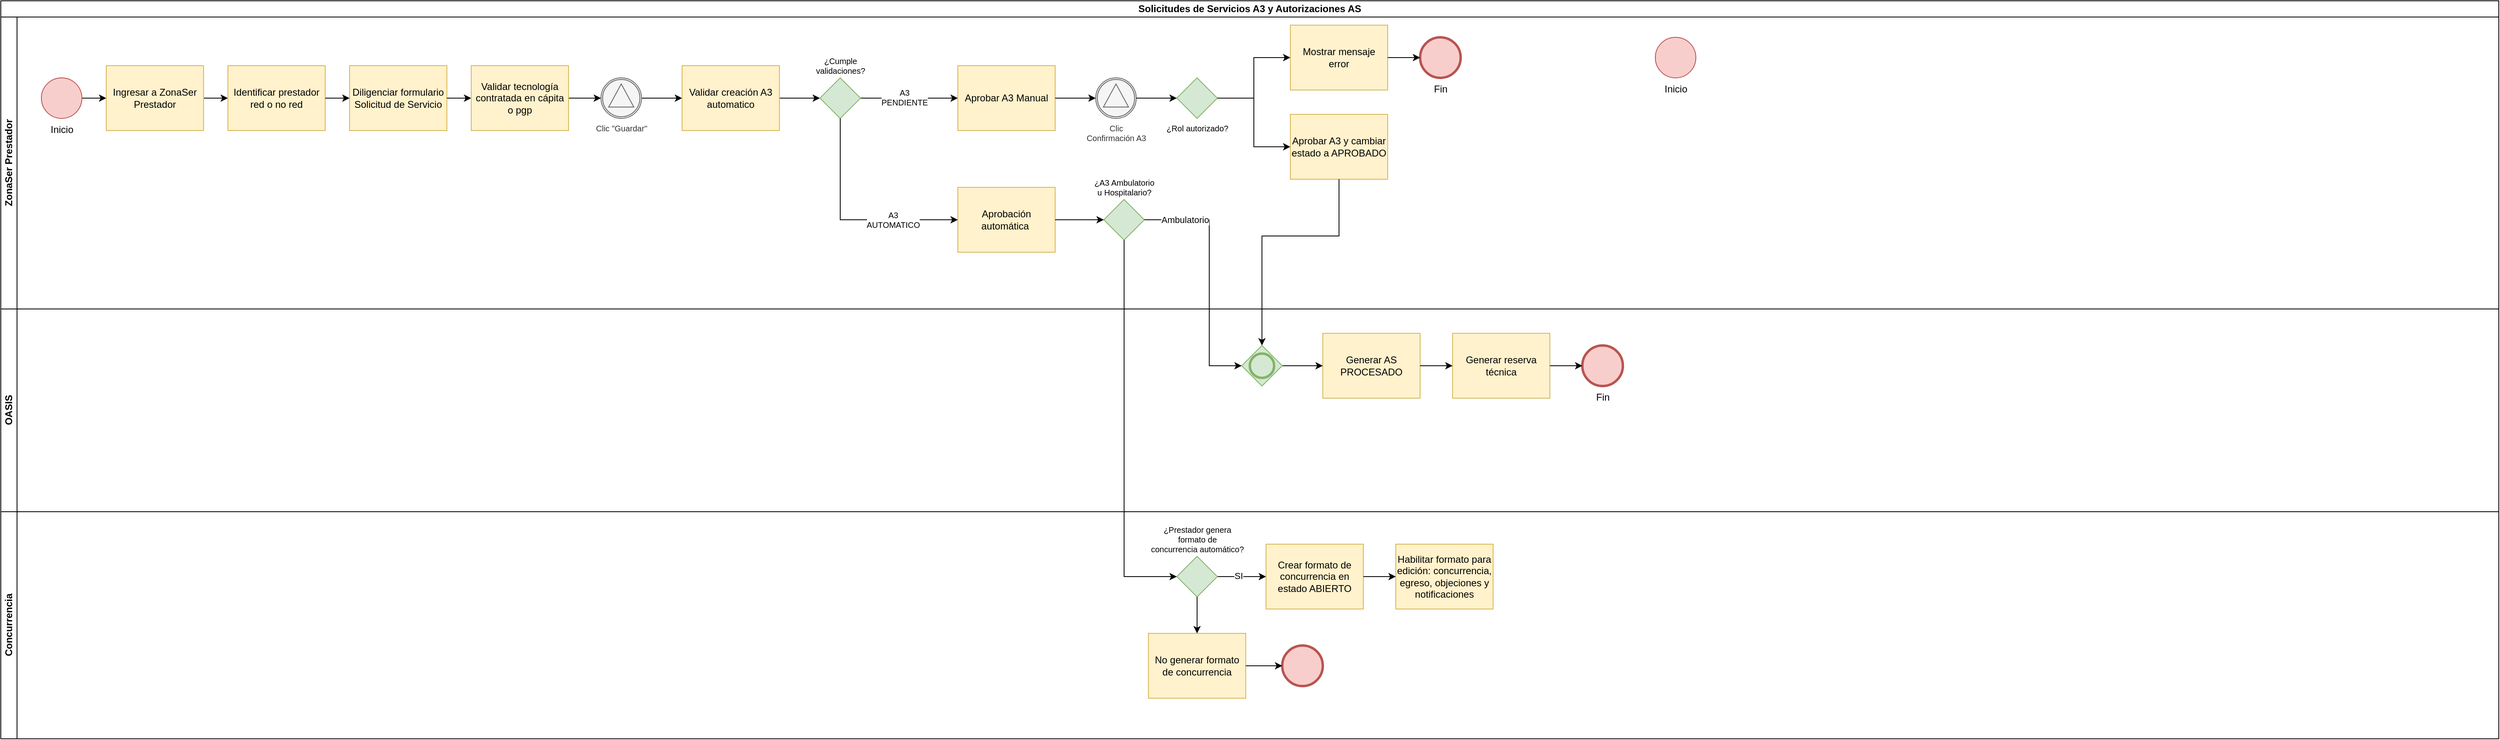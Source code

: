 <mxfile version="26.0.16">
  <diagram name="Página-1" id="qIX7veVQd1s_rR6ofYTU">
    <mxGraphModel dx="1434" dy="746" grid="1" gridSize="10" guides="1" tooltips="1" connect="1" arrows="1" fold="1" page="1" pageScale="1" pageWidth="2910" pageHeight="1030" math="0" shadow="0">
      <root>
        <mxCell id="0" />
        <mxCell id="1" parent="0" />
        <mxCell id="JW_ZT9TwwhXl2gYUWcVb-1" value="Solicitudes de Servicios A3 y Autorizaciones AS" style="swimlane;html=1;childLayout=stackLayout;resizeParent=1;resizeParentMax=0;horizontal=1;startSize=20;horizontalStack=0;whiteSpace=wrap;" vertex="1" parent="1">
          <mxGeometry x="40" y="40" width="3080" height="910" as="geometry" />
        </mxCell>
        <mxCell id="JW_ZT9TwwhXl2gYUWcVb-2" value="ZonaSer Prestador" style="swimlane;html=1;startSize=20;horizontal=0;" vertex="1" parent="JW_ZT9TwwhXl2gYUWcVb-1">
          <mxGeometry y="20" width="3080" height="360" as="geometry" />
        </mxCell>
        <mxCell id="JW_ZT9TwwhXl2gYUWcVb-7" style="edgeStyle=orthogonalEdgeStyle;rounded=0;orthogonalLoop=1;jettySize=auto;html=1;" edge="1" parent="JW_ZT9TwwhXl2gYUWcVb-2" source="JW_ZT9TwwhXl2gYUWcVb-5" target="JW_ZT9TwwhXl2gYUWcVb-6">
          <mxGeometry relative="1" as="geometry" />
        </mxCell>
        <mxCell id="JW_ZT9TwwhXl2gYUWcVb-5" value="Inicio" style="points=[[0.145,0.145,0],[0.5,0,0],[0.855,0.145,0],[1,0.5,0],[0.855,0.855,0],[0.5,1,0],[0.145,0.855,0],[0,0.5,0]];shape=mxgraph.bpmn.event;html=1;verticalLabelPosition=bottom;labelBackgroundColor=#ffffff;verticalAlign=top;align=center;perimeter=ellipsePerimeter;outlineConnect=0;aspect=fixed;outline=standard;symbol=general;fillColor=#f8cecc;strokeColor=#b85450;" vertex="1" parent="JW_ZT9TwwhXl2gYUWcVb-2">
          <mxGeometry x="50" y="75" width="50" height="50" as="geometry" />
        </mxCell>
        <mxCell id="JW_ZT9TwwhXl2gYUWcVb-8" style="edgeStyle=orthogonalEdgeStyle;rounded=0;orthogonalLoop=1;jettySize=auto;html=1;" edge="1" parent="JW_ZT9TwwhXl2gYUWcVb-2" source="JW_ZT9TwwhXl2gYUWcVb-6" target="JW_ZT9TwwhXl2gYUWcVb-9">
          <mxGeometry relative="1" as="geometry">
            <mxPoint x="290" y="100" as="targetPoint" />
          </mxGeometry>
        </mxCell>
        <mxCell id="JW_ZT9TwwhXl2gYUWcVb-6" value="Ingresar a ZonaSer Prestador" style="points=[[0.25,0,0],[0.5,0,0],[0.75,0,0],[1,0.25,0],[1,0.5,0],[1,0.75,0],[0.75,1,0],[0.5,1,0],[0.25,1,0],[0,0.75,0],[0,0.5,0],[0,0.25,0]];shape=mxgraph.bpmn.task2;whiteSpace=wrap;rectStyle=rounded;size=10;html=1;container=1;expand=0;collapsible=0;taskMarker=user;fillColor=#fff2cc;strokeColor=#d6b656;" vertex="1" parent="JW_ZT9TwwhXl2gYUWcVb-2">
          <mxGeometry x="130" y="60" width="120" height="80" as="geometry" />
        </mxCell>
        <UserObject label="Identificar prestador red o no red" link="https://app.diagrams.net/#Hkevinjporto%2FDiagramas-de-procesos%2Fmain%2FVisualizar%20servicios%20en%20ZSS%20para%20prestadores%20con%20marca%20en%20eter.drawio#%7B%22pageId%22%3A%22TRl0oPyITWr-6Asu_PwD%22%7D" linkTarget="_blank" id="JW_ZT9TwwhXl2gYUWcVb-9">
          <mxCell style="points=[[0.25,0,0],[0.5,0,0],[0.75,0,0],[1,0.25,0],[1,0.5,0],[1,0.75,0],[0.75,1,0],[0.5,1,0],[0.25,1,0],[0,0.75,0],[0,0.5,0],[0,0.25,0]];shape=mxgraph.bpmn.task2;whiteSpace=wrap;rectStyle=rounded;size=10;html=1;container=1;expand=0;collapsible=0;taskMarker=abstract;isLoopSub=1;fillColor=#fff2cc;strokeColor=#d6b656;" vertex="1" parent="JW_ZT9TwwhXl2gYUWcVb-2">
            <mxGeometry x="280" y="60" width="120" height="80" as="geometry" />
          </mxCell>
        </UserObject>
        <mxCell id="JW_ZT9TwwhXl2gYUWcVb-13" value="Diligenciar formulario Solicitud de Servicio" style="points=[[0.25,0,0],[0.5,0,0],[0.75,0,0],[1,0.25,0],[1,0.5,0],[1,0.75,0],[0.75,1,0],[0.5,1,0],[0.25,1,0],[0,0.75,0],[0,0.5,0],[0,0.25,0]];shape=mxgraph.bpmn.task2;whiteSpace=wrap;rectStyle=rounded;size=10;html=1;container=1;expand=0;collapsible=0;taskMarker=user;fillColor=#fff2cc;strokeColor=#d6b656;" vertex="1" parent="JW_ZT9TwwhXl2gYUWcVb-2">
          <mxGeometry x="430" y="60" width="120" height="80" as="geometry" />
        </mxCell>
        <mxCell id="JW_ZT9TwwhXl2gYUWcVb-10" style="edgeStyle=orthogonalEdgeStyle;rounded=0;orthogonalLoop=1;jettySize=auto;html=1;" edge="1" parent="JW_ZT9TwwhXl2gYUWcVb-2" source="JW_ZT9TwwhXl2gYUWcVb-9" target="JW_ZT9TwwhXl2gYUWcVb-13">
          <mxGeometry relative="1" as="geometry">
            <mxPoint x="430" y="100" as="targetPoint" />
          </mxGeometry>
        </mxCell>
        <mxCell id="JW_ZT9TwwhXl2gYUWcVb-14" style="edgeStyle=orthogonalEdgeStyle;rounded=0;orthogonalLoop=1;jettySize=auto;html=1;" edge="1" parent="JW_ZT9TwwhXl2gYUWcVb-2" source="JW_ZT9TwwhXl2gYUWcVb-13" target="JW_ZT9TwwhXl2gYUWcVb-16">
          <mxGeometry relative="1" as="geometry">
            <mxPoint x="580" y="100" as="targetPoint" />
          </mxGeometry>
        </mxCell>
        <mxCell id="JW_ZT9TwwhXl2gYUWcVb-18" style="edgeStyle=orthogonalEdgeStyle;rounded=0;orthogonalLoop=1;jettySize=auto;html=1;" edge="1" parent="JW_ZT9TwwhXl2gYUWcVb-2" source="JW_ZT9TwwhXl2gYUWcVb-16" target="JW_ZT9TwwhXl2gYUWcVb-17">
          <mxGeometry relative="1" as="geometry" />
        </mxCell>
        <UserObject label="Validar tecnología contratada en cápita o pgp" link="https://app.diagrams.net/#Hkevinjporto%2FDiagramas-de-procesos%2Fmain%2FValidar%20tecnologia%20contratada%20en%20capita%20o%20pgp.drawio#%7B%22pageId%22%3A%22vuPgtb5DDe-6d6AMIZnv%22%7D" id="JW_ZT9TwwhXl2gYUWcVb-16">
          <mxCell style="points=[[0.25,0,0],[0.5,0,0],[0.75,0,0],[1,0.25,0],[1,0.5,0],[1,0.75,0],[0.75,1,0],[0.5,1,0],[0.25,1,0],[0,0.75,0],[0,0.5,0],[0,0.25,0]];shape=mxgraph.bpmn.task2;whiteSpace=wrap;rectStyle=rounded;size=10;html=1;container=1;expand=0;collapsible=0;taskMarker=abstract;isLoopSub=1;fillColor=#fff2cc;strokeColor=#d6b656;" vertex="1" parent="JW_ZT9TwwhXl2gYUWcVb-2">
            <mxGeometry x="580" y="60" width="120" height="80" as="geometry" />
          </mxCell>
        </UserObject>
        <mxCell id="JW_ZT9TwwhXl2gYUWcVb-82" style="edgeStyle=orthogonalEdgeStyle;rounded=0;orthogonalLoop=1;jettySize=auto;html=1;entryX=0;entryY=0.5;entryDx=0;entryDy=0;entryPerimeter=0;" edge="1" parent="JW_ZT9TwwhXl2gYUWcVb-2" source="JW_ZT9TwwhXl2gYUWcVb-17" target="JW_ZT9TwwhXl2gYUWcVb-83">
          <mxGeometry relative="1" as="geometry">
            <mxPoint x="830" y="100" as="targetPoint" />
          </mxGeometry>
        </mxCell>
        <mxCell id="JW_ZT9TwwhXl2gYUWcVb-17" value="Clic &quot;Guardar&quot;" style="points=[[0.145,0.145,0],[0.5,0,0],[0.855,0.145,0],[1,0.5,0],[0.855,0.855,0],[0.5,1,0],[0.145,0.855,0],[0,0.5,0]];shape=mxgraph.bpmn.event;html=1;verticalLabelPosition=bottom;labelBackgroundColor=#ffffff;verticalAlign=top;align=center;perimeter=ellipsePerimeter;outlineConnect=0;aspect=fixed;outline=catching;symbol=signal;fillColor=#f5f5f5;strokeColor=#666666;fontColor=#333333;fontSize=10;" vertex="1" parent="JW_ZT9TwwhXl2gYUWcVb-2">
          <mxGeometry x="740" y="75" width="50" height="50" as="geometry" />
        </mxCell>
        <mxCell id="JW_ZT9TwwhXl2gYUWcVb-32" style="edgeStyle=orthogonalEdgeStyle;rounded=0;orthogonalLoop=1;jettySize=auto;html=1;fontSize=10;exitX=1;exitY=0.5;exitDx=0;exitDy=0;exitPerimeter=0;" edge="1" parent="JW_ZT9TwwhXl2gYUWcVb-2" source="JW_ZT9TwwhXl2gYUWcVb-84" target="JW_ZT9TwwhXl2gYUWcVb-38">
          <mxGeometry relative="1" as="geometry">
            <mxPoint x="1260" y="100" as="targetPoint" />
            <mxPoint x="1340" y="100" as="sourcePoint" />
          </mxGeometry>
        </mxCell>
        <mxCell id="JW_ZT9TwwhXl2gYUWcVb-35" value="A3&lt;br&gt;PENDIENTE" style="edgeLabel;html=1;align=center;verticalAlign=middle;resizable=0;points=[];fontSize=10;" vertex="1" connectable="0" parent="JW_ZT9TwwhXl2gYUWcVb-32">
          <mxGeometry x="-0.104" y="1" relative="1" as="geometry">
            <mxPoint as="offset" />
          </mxGeometry>
        </mxCell>
        <mxCell id="JW_ZT9TwwhXl2gYUWcVb-38" value="Aprobar A3 Manual" style="points=[[0.25,0,0],[0.5,0,0],[0.75,0,0],[1,0.25,0],[1,0.5,0],[1,0.75,0],[0.75,1,0],[0.5,1,0],[0.25,1,0],[0,0.75,0],[0,0.5,0],[0,0.25,0]];shape=mxgraph.bpmn.task2;whiteSpace=wrap;rectStyle=rounded;size=10;html=1;container=1;expand=0;collapsible=0;taskMarker=user;fillColor=#fff2cc;strokeColor=#d6b656;" vertex="1" parent="JW_ZT9TwwhXl2gYUWcVb-2">
          <mxGeometry x="1180" y="60" width="120" height="80" as="geometry" />
        </mxCell>
        <mxCell id="JW_ZT9TwwhXl2gYUWcVb-39" value="Aprobación automática&amp;nbsp;" style="points=[[0.25,0,0],[0.5,0,0],[0.75,0,0],[1,0.25,0],[1,0.5,0],[1,0.75,0],[0.75,1,0],[0.5,1,0],[0.25,1,0],[0,0.75,0],[0,0.5,0],[0,0.25,0]];shape=mxgraph.bpmn.task2;whiteSpace=wrap;rectStyle=rounded;size=10;html=1;container=1;expand=0;collapsible=0;taskMarker=script;fillColor=#fff2cc;strokeColor=#d6b656;" vertex="1" parent="JW_ZT9TwwhXl2gYUWcVb-2">
          <mxGeometry x="1180" y="210" width="120" height="80" as="geometry" />
        </mxCell>
        <mxCell id="JW_ZT9TwwhXl2gYUWcVb-41" value="Clic &lt;br&gt;Confirmación A3" style="points=[[0.145,0.145,0],[0.5,0,0],[0.855,0.145,0],[1,0.5,0],[0.855,0.855,0],[0.5,1,0],[0.145,0.855,0],[0,0.5,0]];shape=mxgraph.bpmn.event;html=1;verticalLabelPosition=bottom;labelBackgroundColor=#ffffff;verticalAlign=top;align=center;perimeter=ellipsePerimeter;outlineConnect=0;aspect=fixed;outline=catching;symbol=signal;fillColor=#f5f5f5;fontColor=#333333;strokeColor=#666666;fontSize=10;" vertex="1" parent="JW_ZT9TwwhXl2gYUWcVb-2">
          <mxGeometry x="1350" y="75" width="50" height="50" as="geometry" />
        </mxCell>
        <mxCell id="JW_ZT9TwwhXl2gYUWcVb-40" style="edgeStyle=orthogonalEdgeStyle;rounded=0;orthogonalLoop=1;jettySize=auto;html=1;" edge="1" parent="JW_ZT9TwwhXl2gYUWcVb-2" source="JW_ZT9TwwhXl2gYUWcVb-38" target="JW_ZT9TwwhXl2gYUWcVb-41">
          <mxGeometry relative="1" as="geometry">
            <mxPoint x="1470" y="100" as="targetPoint" />
          </mxGeometry>
        </mxCell>
        <mxCell id="JW_ZT9TwwhXl2gYUWcVb-43" value="¿A3 Ambulatorio &lt;br&gt;u Hospitalario?" style="points=[[0.25,0.25,0],[0.5,0,0],[0.75,0.25,0],[1,0.5,0],[0.75,0.75,0],[0.5,1,0],[0.25,0.75,0],[0,0.5,0]];shape=mxgraph.bpmn.gateway2;html=1;verticalLabelPosition=top;labelBackgroundColor=#ffffff;verticalAlign=bottom;align=center;perimeter=rhombusPerimeter;outlineConnect=0;outline=none;symbol=none;fillColor=#d5e8d4;strokeColor=#82b366;fontSize=10;labelPosition=center;" vertex="1" parent="JW_ZT9TwwhXl2gYUWcVb-2">
          <mxGeometry x="1360" y="225" width="50" height="50" as="geometry" />
        </mxCell>
        <mxCell id="JW_ZT9TwwhXl2gYUWcVb-42" style="edgeStyle=orthogonalEdgeStyle;rounded=0;orthogonalLoop=1;jettySize=auto;html=1;" edge="1" parent="JW_ZT9TwwhXl2gYUWcVb-2" source="JW_ZT9TwwhXl2gYUWcVb-39" target="JW_ZT9TwwhXl2gYUWcVb-43">
          <mxGeometry relative="1" as="geometry">
            <mxPoint x="1480" y="225" as="targetPoint" />
          </mxGeometry>
        </mxCell>
        <mxCell id="JW_ZT9TwwhXl2gYUWcVb-47" value="Mostrar mensaje error" style="points=[[0.25,0,0],[0.5,0,0],[0.75,0,0],[1,0.25,0],[1,0.5,0],[1,0.75,0],[0.75,1,0],[0.5,1,0],[0.25,1,0],[0,0.75,0],[0,0.5,0],[0,0.25,0]];shape=mxgraph.bpmn.task2;whiteSpace=wrap;rectStyle=rounded;size=10;html=1;container=1;expand=0;collapsible=0;taskMarker=send;fillColor=#fff2cc;strokeColor=#d6b656;" vertex="1" parent="JW_ZT9TwwhXl2gYUWcVb-2">
          <mxGeometry x="1590" y="10" width="120" height="80" as="geometry" />
        </mxCell>
        <mxCell id="JW_ZT9TwwhXl2gYUWcVb-50" value="Aprobar A3 y cambiar estado a APROBADO" style="points=[[0.25,0,0],[0.5,0,0],[0.75,0,0],[1,0.25,0],[1,0.5,0],[1,0.75,0],[0.75,1,0],[0.5,1,0],[0.25,1,0],[0,0.75,0],[0,0.5,0],[0,0.25,0]];shape=mxgraph.bpmn.task2;whiteSpace=wrap;rectStyle=rounded;size=10;html=1;container=1;expand=0;collapsible=0;taskMarker=script;fillColor=#fff2cc;strokeColor=#d6b656;" vertex="1" parent="JW_ZT9TwwhXl2gYUWcVb-2">
          <mxGeometry x="1590" y="120" width="120" height="80" as="geometry" />
        </mxCell>
        <mxCell id="JW_ZT9TwwhXl2gYUWcVb-49" value="Fin" style="points=[[0.145,0.145,0],[0.5,0,0],[0.855,0.145,0],[1,0.5,0],[0.855,0.855,0],[0.5,1,0],[0.145,0.855,0],[0,0.5,0]];shape=mxgraph.bpmn.event;html=1;verticalLabelPosition=bottom;labelBackgroundColor=#ffffff;verticalAlign=top;align=center;perimeter=ellipsePerimeter;outlineConnect=0;aspect=fixed;outline=end;symbol=terminate2;fillColor=#f8cecc;strokeColor=#b85450;" vertex="1" parent="JW_ZT9TwwhXl2gYUWcVb-2">
          <mxGeometry x="1750" y="25" width="50" height="50" as="geometry" />
        </mxCell>
        <mxCell id="JW_ZT9TwwhXl2gYUWcVb-48" style="edgeStyle=orthogonalEdgeStyle;rounded=0;orthogonalLoop=1;jettySize=auto;html=1;" edge="1" parent="JW_ZT9TwwhXl2gYUWcVb-2" source="JW_ZT9TwwhXl2gYUWcVb-47" target="JW_ZT9TwwhXl2gYUWcVb-49">
          <mxGeometry relative="1" as="geometry">
            <mxPoint x="1810" y="50" as="targetPoint" />
          </mxGeometry>
        </mxCell>
        <mxCell id="JW_ZT9TwwhXl2gYUWcVb-76" value="Inicio" style="points=[[0.145,0.145,0],[0.5,0,0],[0.855,0.145,0],[1,0.5,0],[0.855,0.855,0],[0.5,1,0],[0.145,0.855,0],[0,0.5,0]];shape=mxgraph.bpmn.event;html=1;verticalLabelPosition=bottom;labelBackgroundColor=#ffffff;verticalAlign=top;align=center;perimeter=ellipsePerimeter;outlineConnect=0;aspect=fixed;outline=standard;symbol=general;fillColor=#f8cecc;strokeColor=#b85450;" vertex="1" parent="JW_ZT9TwwhXl2gYUWcVb-2">
          <mxGeometry x="2040" y="25" width="50" height="50" as="geometry" />
        </mxCell>
        <mxCell id="JW_ZT9TwwhXl2gYUWcVb-45" value="¿Rol autorizado?" style="points=[[0.25,0.25,0],[0.5,0,0],[0.75,0.25,0],[1,0.5,0],[0.75,0.75,0],[0.5,1,0],[0.25,0.75,0],[0,0.5,0]];shape=mxgraph.bpmn.gateway2;html=1;verticalLabelPosition=bottom;labelBackgroundColor=#ffffff;verticalAlign=top;align=center;perimeter=rhombusPerimeter;outlineConnect=0;outline=none;symbol=none;fillColor=#d5e8d4;strokeColor=#82b366;fontSize=10;labelPosition=center;" vertex="1" parent="JW_ZT9TwwhXl2gYUWcVb-2">
          <mxGeometry x="1450" y="75" width="50" height="50" as="geometry" />
        </mxCell>
        <mxCell id="JW_ZT9TwwhXl2gYUWcVb-46" style="edgeStyle=orthogonalEdgeStyle;rounded=0;orthogonalLoop=1;jettySize=auto;html=1;" edge="1" parent="JW_ZT9TwwhXl2gYUWcVb-2" source="JW_ZT9TwwhXl2gYUWcVb-45" target="JW_ZT9TwwhXl2gYUWcVb-47">
          <mxGeometry relative="1" as="geometry">
            <mxPoint x="1670" y="40" as="targetPoint" />
          </mxGeometry>
        </mxCell>
        <mxCell id="JW_ZT9TwwhXl2gYUWcVb-44" style="edgeStyle=orthogonalEdgeStyle;rounded=0;orthogonalLoop=1;jettySize=auto;html=1;" edge="1" parent="JW_ZT9TwwhXl2gYUWcVb-2" source="JW_ZT9TwwhXl2gYUWcVb-41" target="JW_ZT9TwwhXl2gYUWcVb-45">
          <mxGeometry relative="1" as="geometry">
            <mxPoint x="1550" y="100" as="targetPoint" />
          </mxGeometry>
        </mxCell>
        <mxCell id="JW_ZT9TwwhXl2gYUWcVb-51" style="edgeStyle=orthogonalEdgeStyle;rounded=0;orthogonalLoop=1;jettySize=auto;html=1;entryX=0;entryY=0.5;entryDx=0;entryDy=0;entryPerimeter=0;" edge="1" parent="JW_ZT9TwwhXl2gYUWcVb-2" source="JW_ZT9TwwhXl2gYUWcVb-45" target="JW_ZT9TwwhXl2gYUWcVb-50">
          <mxGeometry relative="1" as="geometry" />
        </mxCell>
        <mxCell id="JW_ZT9TwwhXl2gYUWcVb-85" style="edgeStyle=orthogonalEdgeStyle;rounded=0;orthogonalLoop=1;jettySize=auto;html=1;" edge="1" parent="JW_ZT9TwwhXl2gYUWcVb-2" source="JW_ZT9TwwhXl2gYUWcVb-83" target="JW_ZT9TwwhXl2gYUWcVb-84">
          <mxGeometry relative="1" as="geometry" />
        </mxCell>
        <UserObject label="Validar creación A3 automatico" link="https://app.diagrams.net/#Hkevinjporto%2FDiagramas-de-procesos%2Fmain%2FValidar%20condiciones%20para%20crear%20A3%20automatico.drawio#%7B%22pageId%22%3A%22XB4Z8zkzqnux2oW8rPwN%22%7D" id="JW_ZT9TwwhXl2gYUWcVb-83">
          <mxCell style="points=[[0.25,0,0],[0.5,0,0],[0.75,0,0],[1,0.25,0],[1,0.5,0],[1,0.75,0],[0.75,1,0],[0.5,1,0],[0.25,1,0],[0,0.75,0],[0,0.5,0],[0,0.25,0]];shape=mxgraph.bpmn.task2;whiteSpace=wrap;rectStyle=rounded;size=10;html=1;container=1;expand=0;collapsible=0;taskMarker=abstract;isLoopSub=1;fillColor=#fff2cc;strokeColor=#d6b656;" vertex="1" parent="JW_ZT9TwwhXl2gYUWcVb-2">
            <mxGeometry x="840" y="60" width="120" height="80" as="geometry" />
          </mxCell>
        </UserObject>
        <mxCell id="JW_ZT9TwwhXl2gYUWcVb-84" value="¿Cumple &lt;br&gt;validaciones?" style="points=[[0.25,0.25,0],[0.5,0,0],[0.75,0.25,0],[1,0.5,0],[0.75,0.75,0],[0.5,1,0],[0.25,0.75,0],[0,0.5,0]];shape=mxgraph.bpmn.gateway2;html=1;verticalLabelPosition=top;labelBackgroundColor=#ffffff;verticalAlign=bottom;align=center;perimeter=rhombusPerimeter;outlineConnect=0;outline=none;symbol=none;fillColor=#d5e8d4;strokeColor=#82b366;labelPosition=center;fontSize=10;" vertex="1" parent="JW_ZT9TwwhXl2gYUWcVb-2">
          <mxGeometry x="1010" y="75" width="50" height="50" as="geometry" />
        </mxCell>
        <mxCell id="JW_ZT9TwwhXl2gYUWcVb-86" style="edgeStyle=orthogonalEdgeStyle;rounded=0;orthogonalLoop=1;jettySize=auto;html=1;entryX=0;entryY=0.5;entryDx=0;entryDy=0;entryPerimeter=0;" edge="1" parent="JW_ZT9TwwhXl2gYUWcVb-2" source="JW_ZT9TwwhXl2gYUWcVb-84" target="JW_ZT9TwwhXl2gYUWcVb-39">
          <mxGeometry relative="1" as="geometry">
            <Array as="points">
              <mxPoint x="1035" y="250" />
            </Array>
          </mxGeometry>
        </mxCell>
        <mxCell id="JW_ZT9TwwhXl2gYUWcVb-87" value="A3 &lt;br&gt;AUTOMATICO" style="edgeLabel;html=1;align=center;verticalAlign=middle;resizable=0;points=[];fontSize=10;" vertex="1" connectable="0" parent="JW_ZT9TwwhXl2gYUWcVb-86">
          <mxGeometry x="0.274" relative="1" as="geometry">
            <mxPoint x="18" as="offset" />
          </mxGeometry>
        </mxCell>
        <mxCell id="JW_ZT9TwwhXl2gYUWcVb-3" value="OASIS" style="swimlane;html=1;startSize=20;horizontal=0;" vertex="1" parent="JW_ZT9TwwhXl2gYUWcVb-1">
          <mxGeometry y="380" width="3080" height="250" as="geometry" />
        </mxCell>
        <mxCell id="JW_ZT9TwwhXl2gYUWcVb-53" value="Generar AS PROCESADO" style="points=[[0.25,0,0],[0.5,0,0],[0.75,0,0],[1,0.25,0],[1,0.5,0],[1,0.75,0],[0.75,1,0],[0.5,1,0],[0.25,1,0],[0,0.75,0],[0,0.5,0],[0,0.25,0]];shape=mxgraph.bpmn.task2;whiteSpace=wrap;rectStyle=rounded;size=10;html=1;container=1;expand=0;collapsible=0;taskMarker=script;fillColor=#fff2cc;strokeColor=#d6b656;" vertex="1" parent="JW_ZT9TwwhXl2gYUWcVb-3">
          <mxGeometry x="1630" y="30" width="120" height="80" as="geometry" />
        </mxCell>
        <mxCell id="JW_ZT9TwwhXl2gYUWcVb-56" style="edgeStyle=orthogonalEdgeStyle;rounded=0;orthogonalLoop=1;jettySize=auto;html=1;" edge="1" parent="JW_ZT9TwwhXl2gYUWcVb-3" source="JW_ZT9TwwhXl2gYUWcVb-54" target="JW_ZT9TwwhXl2gYUWcVb-53">
          <mxGeometry relative="1" as="geometry" />
        </mxCell>
        <mxCell id="JW_ZT9TwwhXl2gYUWcVb-54" value="" style="points=[[0.25,0.25,0],[0.5,0,0],[0.75,0.25,0],[1,0.5,0],[0.75,0.75,0],[0.5,1,0],[0.25,0.75,0],[0,0.5,0]];shape=mxgraph.bpmn.gateway2;html=1;verticalLabelPosition=bottom;labelBackgroundColor=#ffffff;verticalAlign=top;align=center;perimeter=rhombusPerimeter;outlineConnect=0;outline=end;symbol=general;fillColor=#d5e8d4;strokeColor=#82b366;" vertex="1" parent="JW_ZT9TwwhXl2gYUWcVb-3">
          <mxGeometry x="1530" y="45" width="50" height="50" as="geometry" />
        </mxCell>
        <mxCell id="JW_ZT9TwwhXl2gYUWcVb-60" value="Generar reserva técnica" style="points=[[0.25,0,0],[0.5,0,0],[0.75,0,0],[1,0.25,0],[1,0.5,0],[1,0.75,0],[0.75,1,0],[0.5,1,0],[0.25,1,0],[0,0.75,0],[0,0.5,0],[0,0.25,0]];shape=mxgraph.bpmn.task2;whiteSpace=wrap;rectStyle=rounded;size=10;html=1;container=1;expand=0;collapsible=0;taskMarker=script;fillColor=#fff2cc;strokeColor=#d6b656;" vertex="1" parent="JW_ZT9TwwhXl2gYUWcVb-3">
          <mxGeometry x="1790" y="30" width="120" height="80" as="geometry" />
        </mxCell>
        <mxCell id="JW_ZT9TwwhXl2gYUWcVb-59" style="edgeStyle=orthogonalEdgeStyle;rounded=0;orthogonalLoop=1;jettySize=auto;html=1;" edge="1" parent="JW_ZT9TwwhXl2gYUWcVb-3" source="JW_ZT9TwwhXl2gYUWcVb-53" target="JW_ZT9TwwhXl2gYUWcVb-60">
          <mxGeometry relative="1" as="geometry">
            <mxPoint x="2050" y="70" as="targetPoint" />
          </mxGeometry>
        </mxCell>
        <mxCell id="JW_ZT9TwwhXl2gYUWcVb-75" value="Fin" style="points=[[0.145,0.145,0],[0.5,0,0],[0.855,0.145,0],[1,0.5,0],[0.855,0.855,0],[0.5,1,0],[0.145,0.855,0],[0,0.5,0]];shape=mxgraph.bpmn.event;html=1;verticalLabelPosition=bottom;labelBackgroundColor=#ffffff;verticalAlign=top;align=center;perimeter=ellipsePerimeter;outlineConnect=0;aspect=fixed;outline=end;symbol=terminate2;fillColor=#f8cecc;strokeColor=#b85450;" vertex="1" parent="JW_ZT9TwwhXl2gYUWcVb-3">
          <mxGeometry x="1950" y="45" width="50" height="50" as="geometry" />
        </mxCell>
        <mxCell id="JW_ZT9TwwhXl2gYUWcVb-74" style="edgeStyle=orthogonalEdgeStyle;rounded=0;orthogonalLoop=1;jettySize=auto;html=1;" edge="1" parent="JW_ZT9TwwhXl2gYUWcVb-3" source="JW_ZT9TwwhXl2gYUWcVb-60" target="JW_ZT9TwwhXl2gYUWcVb-75">
          <mxGeometry relative="1" as="geometry">
            <mxPoint x="2210" y="70" as="targetPoint" />
          </mxGeometry>
        </mxCell>
        <mxCell id="JW_ZT9TwwhXl2gYUWcVb-4" value="Concurrencia" style="swimlane;html=1;startSize=20;horizontal=0;" vertex="1" parent="JW_ZT9TwwhXl2gYUWcVb-1">
          <mxGeometry y="630" width="3080" height="280" as="geometry" />
        </mxCell>
        <mxCell id="JW_ZT9TwwhXl2gYUWcVb-62" value="Crear formato de concurrencia en estado ABIERTO" style="points=[[0.25,0,0],[0.5,0,0],[0.75,0,0],[1,0.25,0],[1,0.5,0],[1,0.75,0],[0.75,1,0],[0.5,1,0],[0.25,1,0],[0,0.75,0],[0,0.5,0],[0,0.25,0]];shape=mxgraph.bpmn.task2;whiteSpace=wrap;rectStyle=rounded;size=10;html=1;container=1;expand=0;collapsible=0;taskMarker=script;fillColor=#fff2cc;strokeColor=#d6b656;" vertex="1" parent="JW_ZT9TwwhXl2gYUWcVb-4">
          <mxGeometry x="1560" y="40" width="120" height="80" as="geometry" />
        </mxCell>
        <mxCell id="JW_ZT9TwwhXl2gYUWcVb-66" style="edgeStyle=orthogonalEdgeStyle;rounded=0;orthogonalLoop=1;jettySize=auto;html=1;" edge="1" parent="JW_ZT9TwwhXl2gYUWcVb-4" source="JW_ZT9TwwhXl2gYUWcVb-63" target="JW_ZT9TwwhXl2gYUWcVb-62">
          <mxGeometry relative="1" as="geometry" />
        </mxCell>
        <mxCell id="JW_ZT9TwwhXl2gYUWcVb-67" value="SI" style="edgeLabel;html=1;align=center;verticalAlign=middle;resizable=0;points=[];" vertex="1" connectable="0" parent="JW_ZT9TwwhXl2gYUWcVb-66">
          <mxGeometry x="-0.133" y="1" relative="1" as="geometry">
            <mxPoint as="offset" />
          </mxGeometry>
        </mxCell>
        <mxCell id="JW_ZT9TwwhXl2gYUWcVb-63" value="¿Prestador genera &lt;br&gt;formato de &lt;br&gt;concurrencia automático?" style="points=[[0.25,0.25,0],[0.5,0,0],[0.75,0.25,0],[1,0.5,0],[0.75,0.75,0],[0.5,1,0],[0.25,0.75,0],[0,0.5,0]];shape=mxgraph.bpmn.gateway2;html=1;verticalLabelPosition=top;labelBackgroundColor=#ffffff;verticalAlign=bottom;align=center;perimeter=rhombusPerimeter;outlineConnect=0;outline=none;symbol=none;fontSize=10;fillColor=#d5e8d4;strokeColor=#82b366;labelPosition=center;" vertex="1" parent="JW_ZT9TwwhXl2gYUWcVb-4">
          <mxGeometry x="1450" y="55" width="50" height="50" as="geometry" />
        </mxCell>
        <mxCell id="JW_ZT9TwwhXl2gYUWcVb-71" value="" style="points=[[0.145,0.145,0],[0.5,0,0],[0.855,0.145,0],[1,0.5,0],[0.855,0.855,0],[0.5,1,0],[0.145,0.855,0],[0,0.5,0]];shape=mxgraph.bpmn.event;html=1;verticalLabelPosition=bottom;labelBackgroundColor=#ffffff;verticalAlign=top;align=center;perimeter=ellipsePerimeter;outlineConnect=0;aspect=fixed;outline=end;symbol=terminate2;fillColor=#f8cecc;strokeColor=#b85450;" vertex="1" parent="JW_ZT9TwwhXl2gYUWcVb-4">
          <mxGeometry x="1580" y="165" width="50" height="50" as="geometry" />
        </mxCell>
        <mxCell id="JW_ZT9TwwhXl2gYUWcVb-69" value="No generar formato de concurrencia" style="points=[[0.25,0,0],[0.5,0,0],[0.75,0,0],[1,0.25,0],[1,0.5,0],[1,0.75,0],[0.75,1,0],[0.5,1,0],[0.25,1,0],[0,0.75,0],[0,0.5,0],[0,0.25,0]];shape=mxgraph.bpmn.task2;whiteSpace=wrap;rectStyle=rounded;size=10;html=1;container=1;expand=0;collapsible=0;taskMarker=script;fillColor=#fff2cc;strokeColor=#d6b656;" vertex="1" parent="JW_ZT9TwwhXl2gYUWcVb-4">
          <mxGeometry x="1415" y="150" width="120" height="80" as="geometry" />
        </mxCell>
        <mxCell id="JW_ZT9TwwhXl2gYUWcVb-68" style="edgeStyle=orthogonalEdgeStyle;rounded=0;orthogonalLoop=1;jettySize=auto;html=1;" edge="1" parent="JW_ZT9TwwhXl2gYUWcVb-4" source="JW_ZT9TwwhXl2gYUWcVb-63" target="JW_ZT9TwwhXl2gYUWcVb-69">
          <mxGeometry relative="1" as="geometry">
            <mxPoint x="1475" y="175" as="targetPoint" />
          </mxGeometry>
        </mxCell>
        <mxCell id="JW_ZT9TwwhXl2gYUWcVb-70" style="edgeStyle=orthogonalEdgeStyle;rounded=0;orthogonalLoop=1;jettySize=auto;html=1;" edge="1" parent="JW_ZT9TwwhXl2gYUWcVb-4" source="JW_ZT9TwwhXl2gYUWcVb-69" target="JW_ZT9TwwhXl2gYUWcVb-71">
          <mxGeometry relative="1" as="geometry">
            <mxPoint x="1580" y="175" as="targetPoint" />
          </mxGeometry>
        </mxCell>
        <mxCell id="JW_ZT9TwwhXl2gYUWcVb-73" value="Habilitar formato para edición: concurrencia, egreso, objeciones y notificaciones" style="points=[[0.25,0,0],[0.5,0,0],[0.75,0,0],[1,0.25,0],[1,0.5,0],[1,0.75,0],[0.75,1,0],[0.5,1,0],[0.25,1,0],[0,0.75,0],[0,0.5,0],[0,0.25,0]];shape=mxgraph.bpmn.task2;whiteSpace=wrap;rectStyle=rounded;size=10;html=1;container=1;expand=0;collapsible=0;taskMarker=script;fillColor=#fff2cc;strokeColor=#d6b656;" vertex="1" parent="JW_ZT9TwwhXl2gYUWcVb-4">
          <mxGeometry x="1720" y="40" width="120" height="80" as="geometry" />
        </mxCell>
        <mxCell id="JW_ZT9TwwhXl2gYUWcVb-72" style="edgeStyle=orthogonalEdgeStyle;rounded=0;orthogonalLoop=1;jettySize=auto;html=1;" edge="1" parent="JW_ZT9TwwhXl2gYUWcVb-4" source="JW_ZT9TwwhXl2gYUWcVb-62" target="JW_ZT9TwwhXl2gYUWcVb-73">
          <mxGeometry relative="1" as="geometry">
            <mxPoint x="1730" y="80" as="targetPoint" />
          </mxGeometry>
        </mxCell>
        <mxCell id="JW_ZT9TwwhXl2gYUWcVb-55" style="edgeStyle=orthogonalEdgeStyle;rounded=0;orthogonalLoop=1;jettySize=auto;html=1;" edge="1" parent="JW_ZT9TwwhXl2gYUWcVb-1" source="JW_ZT9TwwhXl2gYUWcVb-43" target="JW_ZT9TwwhXl2gYUWcVb-54">
          <mxGeometry relative="1" as="geometry">
            <Array as="points">
              <mxPoint x="1490" y="270" />
              <mxPoint x="1490" y="450" />
            </Array>
          </mxGeometry>
        </mxCell>
        <mxCell id="JW_ZT9TwwhXl2gYUWcVb-57" value="Ambulatorio" style="edgeLabel;html=1;align=center;verticalAlign=middle;resizable=0;points=[];" vertex="1" connectable="0" parent="JW_ZT9TwwhXl2gYUWcVb-55">
          <mxGeometry x="-0.233" relative="1" as="geometry">
            <mxPoint x="-30" y="-35" as="offset" />
          </mxGeometry>
        </mxCell>
        <mxCell id="JW_ZT9TwwhXl2gYUWcVb-77" style="edgeStyle=orthogonalEdgeStyle;rounded=0;orthogonalLoop=1;jettySize=auto;html=1;entryX=0;entryY=0.5;entryDx=0;entryDy=0;entryPerimeter=0;" edge="1" parent="JW_ZT9TwwhXl2gYUWcVb-1" source="JW_ZT9TwwhXl2gYUWcVb-43" target="JW_ZT9TwwhXl2gYUWcVb-63">
          <mxGeometry relative="1" as="geometry">
            <Array as="points">
              <mxPoint x="1385" y="710" />
            </Array>
          </mxGeometry>
        </mxCell>
        <mxCell id="JW_ZT9TwwhXl2gYUWcVb-88" style="edgeStyle=orthogonalEdgeStyle;rounded=0;orthogonalLoop=1;jettySize=auto;html=1;" edge="1" parent="JW_ZT9TwwhXl2gYUWcVb-1" source="JW_ZT9TwwhXl2gYUWcVb-50" target="JW_ZT9TwwhXl2gYUWcVb-54">
          <mxGeometry relative="1" as="geometry">
            <Array as="points">
              <mxPoint x="1650" y="290" />
              <mxPoint x="1555" y="290" />
            </Array>
          </mxGeometry>
        </mxCell>
      </root>
    </mxGraphModel>
  </diagram>
</mxfile>
